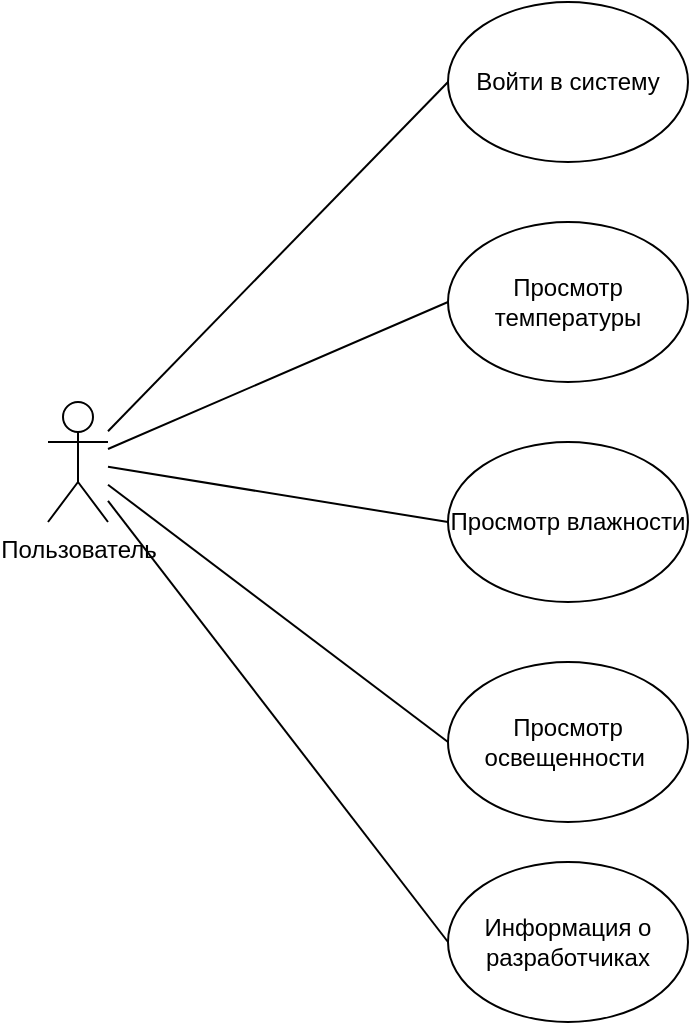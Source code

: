 <mxfile version="15.9.1" type="github">
  <diagram id="HPtm_faUkZdWP6oZtsW_" name="Page-1">
    <mxGraphModel dx="1038" dy="547" grid="0" gridSize="10" guides="1" tooltips="1" connect="1" arrows="1" fold="1" page="1" pageScale="1" pageWidth="1654" pageHeight="2336" math="0" shadow="0">
      <root>
        <mxCell id="0" />
        <mxCell id="1" parent="0" />
        <mxCell id="UrVvgXsBHesQFi_F_AIM-1" value="Пользователь" style="shape=umlActor;verticalLabelPosition=bottom;verticalAlign=top;html=1;outlineConnect=0;" parent="1" vertex="1">
          <mxGeometry x="210" y="310" width="30" height="60" as="geometry" />
        </mxCell>
        <mxCell id="UrVvgXsBHesQFi_F_AIM-2" value="Войти в систему" style="ellipse;whiteSpace=wrap;html=1;" parent="1" vertex="1">
          <mxGeometry x="410" y="110" width="120" height="80" as="geometry" />
        </mxCell>
        <mxCell id="UrVvgXsBHesQFi_F_AIM-3" value="Просмотр температуры" style="ellipse;whiteSpace=wrap;html=1;" parent="1" vertex="1">
          <mxGeometry x="410" y="220" width="120" height="80" as="geometry" />
        </mxCell>
        <mxCell id="UrVvgXsBHesQFi_F_AIM-4" value="Просмотр влажности" style="ellipse;whiteSpace=wrap;html=1;" parent="1" vertex="1">
          <mxGeometry x="410" y="330" width="120" height="80" as="geometry" />
        </mxCell>
        <mxCell id="UrVvgXsBHesQFi_F_AIM-5" value="Просмотр освещенности&amp;nbsp;" style="ellipse;whiteSpace=wrap;html=1;" parent="1" vertex="1">
          <mxGeometry x="410" y="440" width="120" height="80" as="geometry" />
        </mxCell>
        <mxCell id="UrVvgXsBHesQFi_F_AIM-6" value="" style="endArrow=none;html=1;rounded=0;entryX=0;entryY=0.5;entryDx=0;entryDy=0;" parent="1" source="UrVvgXsBHesQFi_F_AIM-1" target="UrVvgXsBHesQFi_F_AIM-2" edge="1">
          <mxGeometry width="50" height="50" relative="1" as="geometry">
            <mxPoint x="230" y="260" as="sourcePoint" />
            <mxPoint x="280" y="210" as="targetPoint" />
          </mxGeometry>
        </mxCell>
        <mxCell id="UrVvgXsBHesQFi_F_AIM-7" value="" style="endArrow=none;html=1;rounded=0;entryX=0;entryY=0.5;entryDx=0;entryDy=0;" parent="1" source="UrVvgXsBHesQFi_F_AIM-1" target="UrVvgXsBHesQFi_F_AIM-3" edge="1">
          <mxGeometry width="50" height="50" relative="1" as="geometry">
            <mxPoint x="310" y="370" as="sourcePoint" />
            <mxPoint x="360" y="320" as="targetPoint" />
          </mxGeometry>
        </mxCell>
        <mxCell id="UrVvgXsBHesQFi_F_AIM-8" value="" style="endArrow=none;html=1;rounded=0;entryX=0;entryY=0.5;entryDx=0;entryDy=0;" parent="1" source="UrVvgXsBHesQFi_F_AIM-1" target="UrVvgXsBHesQFi_F_AIM-4" edge="1">
          <mxGeometry width="50" height="50" relative="1" as="geometry">
            <mxPoint x="300" y="430" as="sourcePoint" />
            <mxPoint x="350" y="380" as="targetPoint" />
          </mxGeometry>
        </mxCell>
        <mxCell id="UrVvgXsBHesQFi_F_AIM-9" value="" style="endArrow=none;html=1;rounded=0;entryX=0;entryY=0.5;entryDx=0;entryDy=0;" parent="1" source="UrVvgXsBHesQFi_F_AIM-1" target="UrVvgXsBHesQFi_F_AIM-5" edge="1">
          <mxGeometry width="50" height="50" relative="1" as="geometry">
            <mxPoint x="270" y="470" as="sourcePoint" />
            <mxPoint x="320" y="420" as="targetPoint" />
          </mxGeometry>
        </mxCell>
        <mxCell id="M9MSQnlsizKwLVqMMkT2-1" value="Информация о разработчиках" style="ellipse;whiteSpace=wrap;html=1;" vertex="1" parent="1">
          <mxGeometry x="410" y="540" width="120" height="80" as="geometry" />
        </mxCell>
        <mxCell id="M9MSQnlsizKwLVqMMkT2-2" value="" style="endArrow=none;html=1;rounded=0;entryX=0;entryY=0.5;entryDx=0;entryDy=0;" edge="1" parent="1" source="UrVvgXsBHesQFi_F_AIM-1" target="M9MSQnlsizKwLVqMMkT2-1">
          <mxGeometry width="50" height="50" relative="1" as="geometry">
            <mxPoint x="240" y="540" as="sourcePoint" />
            <mxPoint x="290" y="490" as="targetPoint" />
          </mxGeometry>
        </mxCell>
      </root>
    </mxGraphModel>
  </diagram>
</mxfile>
